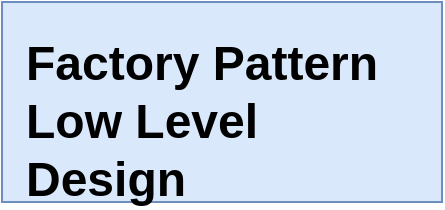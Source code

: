 <mxfile version="24.2.2" type="github">
  <diagram name="Page-1" id="CSn7-STJ8X5tQMEgrje4">
    <mxGraphModel dx="1050" dy="522" grid="1" gridSize="10" guides="1" tooltips="1" connect="1" arrows="1" fold="1" page="1" pageScale="1" pageWidth="850" pageHeight="1100" math="0" shadow="0">
      <root>
        <mxCell id="0" />
        <mxCell id="1" parent="0" />
        <mxCell id="d9FQ3PP9enAMd9kNU5a0-2" value="" style="rounded=0;whiteSpace=wrap;html=1;fillColor=#dae8fc;strokeColor=#6c8ebf;movable=0;" vertex="1" parent="1">
          <mxGeometry x="20" y="10" width="220" height="100" as="geometry" />
        </mxCell>
        <mxCell id="d9FQ3PP9enAMd9kNU5a0-1" value="&lt;h1 style=&quot;margin-top: 0px;&quot;&gt;Factory Pattern Low Level Design&lt;/h1&gt;&lt;p&gt;&lt;br&gt;&lt;/p&gt;" style="text;html=1;whiteSpace=wrap;overflow=hidden;rounded=0;" vertex="1" parent="1">
          <mxGeometry x="30" y="20" width="180" height="90" as="geometry" />
        </mxCell>
      </root>
    </mxGraphModel>
  </diagram>
</mxfile>
